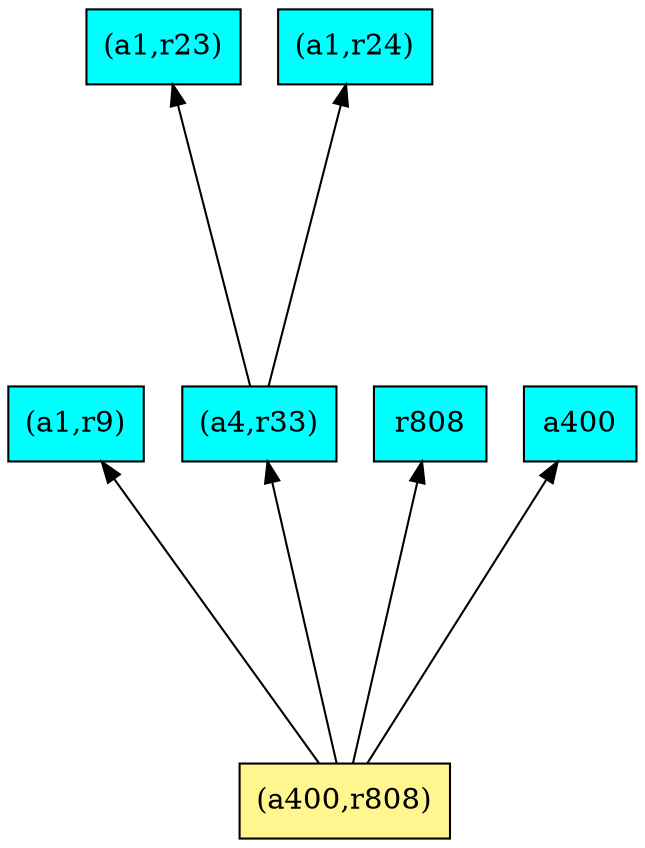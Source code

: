 digraph G {
rankdir=BT;ranksep="2.0";
"(a1,r9)" [shape=record,fillcolor=cyan,style=filled,label="{(a1,r9)}"];
"(a400,r808)" [shape=record,fillcolor=khaki1,style=filled,label="{(a400,r808)}"];
"(a1,r23)" [shape=record,fillcolor=cyan,style=filled,label="{(a1,r23)}"];
"(a1,r24)" [shape=record,fillcolor=cyan,style=filled,label="{(a1,r24)}"];
"(a4,r33)" [shape=record,fillcolor=cyan,style=filled,label="{(a4,r33)}"];
"r808" [shape=record,fillcolor=cyan,style=filled,label="{r808}"];
"a400" [shape=record,fillcolor=cyan,style=filled,label="{a400}"];
"(a400,r808)" -> "(a1,r9)"
"(a400,r808)" -> "(a4,r33)"
"(a400,r808)" -> "r808"
"(a400,r808)" -> "a400"
"(a4,r33)" -> "(a1,r23)"
"(a4,r33)" -> "(a1,r24)"
}